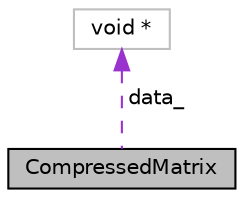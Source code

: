 digraph "CompressedMatrix"
{
  edge [fontname="Helvetica",fontsize="10",labelfontname="Helvetica",labelfontsize="10"];
  node [fontname="Helvetica",fontsize="10",shape=record];
  Node1 [label="CompressedMatrix",height=0.2,width=0.4,color="black", fillcolor="grey75", style="filled", fontcolor="black"];
  Node2 -> Node1 [dir="back",color="darkorchid3",fontsize="10",style="dashed",label=" data_" ,fontname="Helvetica"];
  Node2 [label="void *",height=0.2,width=0.4,color="grey75", fillcolor="white", style="filled"];
}
